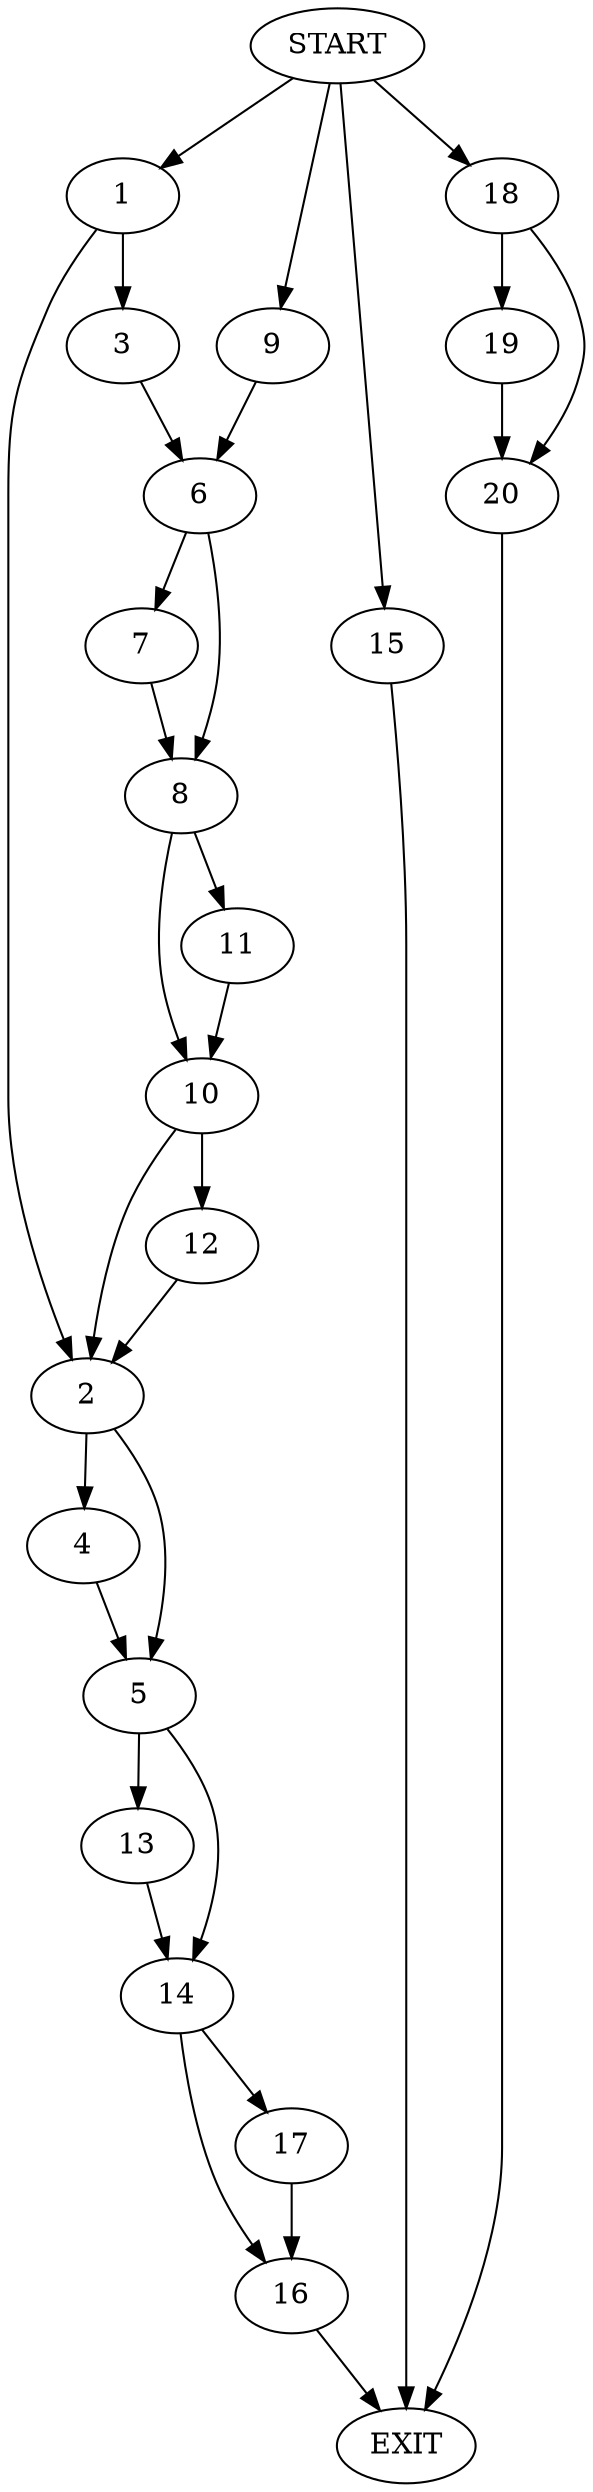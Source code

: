 digraph {
0 [label="START"]
21 [label="EXIT"]
0 -> 1
1 -> 2
1 -> 3
2 -> 4
2 -> 5
3 -> 6
6 -> 7
6 -> 8
0 -> 9
9 -> 6
8 -> 10
8 -> 11
7 -> 8
11 -> 10
10 -> 12
10 -> 2
12 -> 2
4 -> 5
5 -> 13
5 -> 14
0 -> 15
15 -> 21
14 -> 16
14 -> 17
13 -> 14
16 -> 21
17 -> 16
0 -> 18
18 -> 19
18 -> 20
19 -> 20
20 -> 21
}
